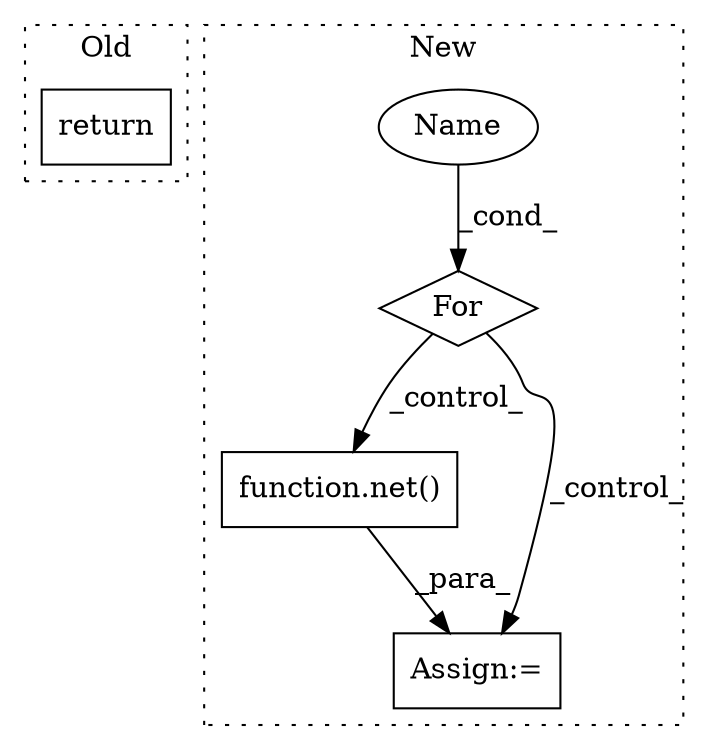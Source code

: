digraph G {
subgraph cluster0 {
1 [label="return" a="93" s="820" l="7" shape="box"];
label = "Old";
style="dotted";
}
subgraph cluster1 {
2 [label="function.net()" a="75" s="962,967" l="4,1" shape="box"];
3 [label="Name" a="87" s="927" l="3" shape="ellipse"];
4 [label="Assign:=" a="68" s="1084" l="3" shape="box"];
5 [label="For" a="107" s="923,942" l="4,14" shape="diamond"];
label = "New";
style="dotted";
}
2 -> 4 [label="_para_"];
3 -> 5 [label="_cond_"];
5 -> 2 [label="_control_"];
5 -> 4 [label="_control_"];
}